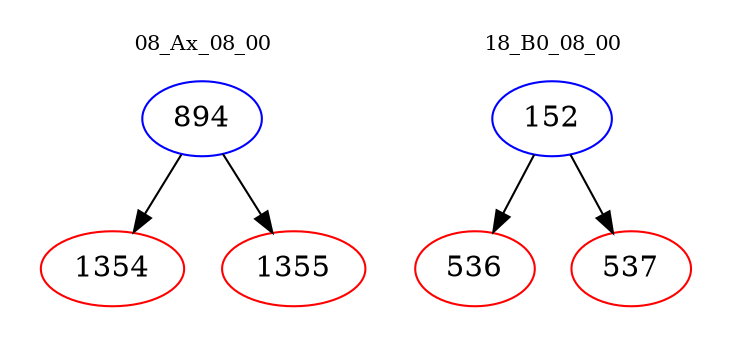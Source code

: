 digraph{
subgraph cluster_0 {
color = white
label = "08_Ax_08_00";
fontsize=10;
T0_894 [label="894", color="blue"]
T0_894 -> T0_1354 [color="black"]
T0_1354 [label="1354", color="red"]
T0_894 -> T0_1355 [color="black"]
T0_1355 [label="1355", color="red"]
}
subgraph cluster_1 {
color = white
label = "18_B0_08_00";
fontsize=10;
T1_152 [label="152", color="blue"]
T1_152 -> T1_536 [color="black"]
T1_536 [label="536", color="red"]
T1_152 -> T1_537 [color="black"]
T1_537 [label="537", color="red"]
}
}
